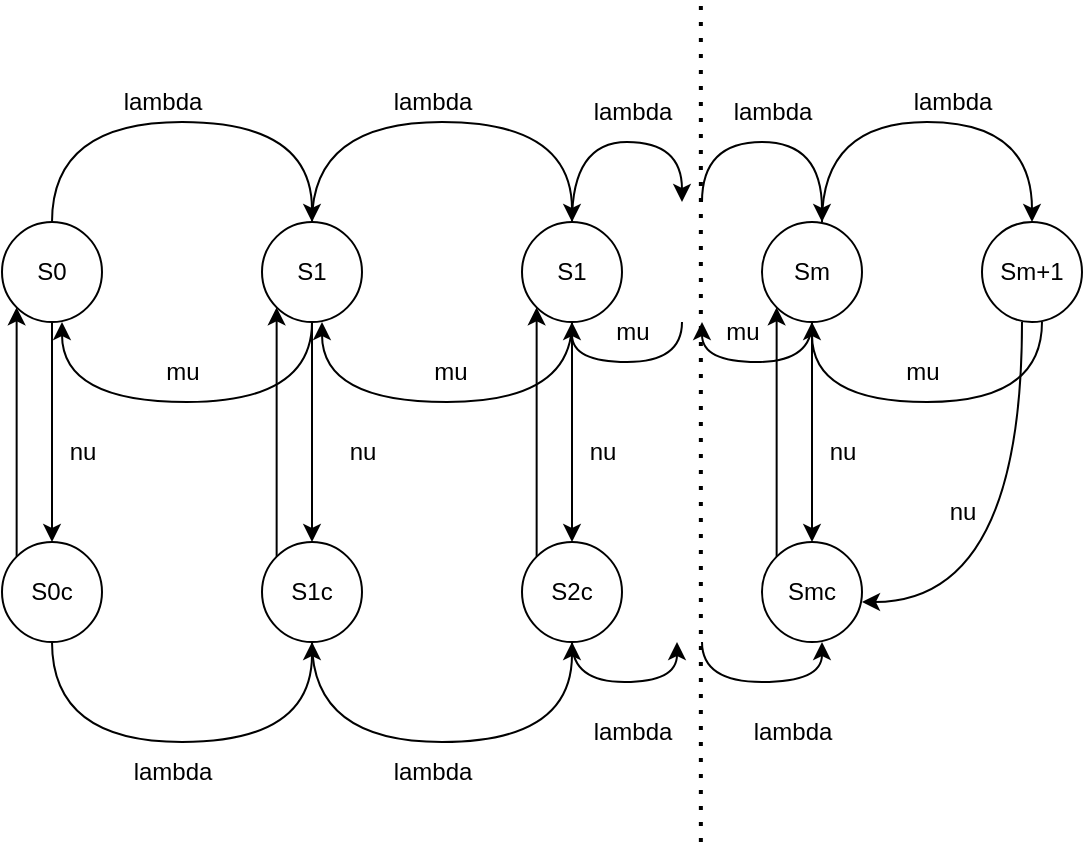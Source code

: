 <mxfile version="21.2.1" type="device">
  <diagram id="ukWSjx4N63VAxsGUq7Ln" name="Страница 1">
    <mxGraphModel dx="1098" dy="988" grid="1" gridSize="10" guides="1" tooltips="1" connect="1" arrows="1" fold="1" page="1" pageScale="1" pageWidth="827" pageHeight="1169" math="0" shadow="0">
      <root>
        <mxCell id="0" />
        <mxCell id="1" parent="0" />
        <mxCell id="KCfdwQUzuvsLnhtnv1O7-15" style="edgeStyle=elbowEdgeStyle;orthogonalLoop=1;jettySize=auto;html=1;exitX=0.5;exitY=0;exitDx=0;exitDy=0;entryX=0.5;entryY=0;entryDx=0;entryDy=0;elbow=vertical;curved=1;" parent="1" source="KCfdwQUzuvsLnhtnv1O7-1" target="KCfdwQUzuvsLnhtnv1O7-2" edge="1">
          <mxGeometry relative="1" as="geometry">
            <Array as="points">
              <mxPoint x="300" y="120" />
            </Array>
          </mxGeometry>
        </mxCell>
        <mxCell id="KCfdwQUzuvsLnhtnv1O7-56" style="orthogonalLoop=1;jettySize=auto;elbow=vertical;html=1;exitX=0.5;exitY=1;exitDx=0;exitDy=0;entryX=0.5;entryY=0;entryDx=0;entryDy=0;" parent="1" source="KCfdwQUzuvsLnhtnv1O7-1" target="KCfdwQUzuvsLnhtnv1O7-6" edge="1">
          <mxGeometry relative="1" as="geometry" />
        </mxCell>
        <mxCell id="KCfdwQUzuvsLnhtnv1O7-1" value="S0" style="ellipse;whiteSpace=wrap;html=1;aspect=fixed;" parent="1" vertex="1">
          <mxGeometry x="190" y="170" width="50" height="50" as="geometry" />
        </mxCell>
        <mxCell id="KCfdwQUzuvsLnhtnv1O7-57" style="edgeStyle=elbowEdgeStyle;curved=1;orthogonalLoop=1;jettySize=auto;elbow=vertical;html=1;exitX=0.5;exitY=1;exitDx=0;exitDy=0;entryX=0.5;entryY=0;entryDx=0;entryDy=0;" parent="1" source="KCfdwQUzuvsLnhtnv1O7-2" target="KCfdwQUzuvsLnhtnv1O7-7" edge="1">
          <mxGeometry relative="1" as="geometry" />
        </mxCell>
        <mxCell id="KCfdwQUzuvsLnhtnv1O7-2" value="S1" style="ellipse;whiteSpace=wrap;html=1;aspect=fixed;" parent="1" vertex="1">
          <mxGeometry x="320" y="170" width="50" height="50" as="geometry" />
        </mxCell>
        <mxCell id="KCfdwQUzuvsLnhtnv1O7-58" style="edgeStyle=elbowEdgeStyle;curved=1;orthogonalLoop=1;jettySize=auto;elbow=vertical;html=1;exitX=0.5;exitY=1;exitDx=0;exitDy=0;entryX=0.5;entryY=0;entryDx=0;entryDy=0;" parent="1" source="KCfdwQUzuvsLnhtnv1O7-3" target="KCfdwQUzuvsLnhtnv1O7-8" edge="1">
          <mxGeometry relative="1" as="geometry" />
        </mxCell>
        <mxCell id="KCfdwQUzuvsLnhtnv1O7-3" value="S1" style="ellipse;whiteSpace=wrap;html=1;aspect=fixed;" parent="1" vertex="1">
          <mxGeometry x="450" y="170" width="50" height="50" as="geometry" />
        </mxCell>
        <mxCell id="KCfdwQUzuvsLnhtnv1O7-59" style="edgeStyle=elbowEdgeStyle;curved=1;orthogonalLoop=1;jettySize=auto;elbow=vertical;html=1;exitX=0.5;exitY=1;exitDx=0;exitDy=0;entryX=0.5;entryY=0;entryDx=0;entryDy=0;" parent="1" source="KCfdwQUzuvsLnhtnv1O7-4" target="KCfdwQUzuvsLnhtnv1O7-22" edge="1">
          <mxGeometry relative="1" as="geometry" />
        </mxCell>
        <mxCell id="KCfdwQUzuvsLnhtnv1O7-4" value="Sm" style="ellipse;whiteSpace=wrap;html=1;aspect=fixed;" parent="1" vertex="1">
          <mxGeometry x="570" y="170" width="50" height="50" as="geometry" />
        </mxCell>
        <mxCell id="KCfdwQUzuvsLnhtnv1O7-5" value="Sm+1" style="ellipse;whiteSpace=wrap;html=1;aspect=fixed;" parent="1" vertex="1">
          <mxGeometry x="680" y="170" width="50" height="50" as="geometry" />
        </mxCell>
        <mxCell id="KCfdwQUzuvsLnhtnv1O7-63" style="orthogonalLoop=1;jettySize=auto;elbow=vertical;html=1;exitX=0;exitY=0;exitDx=0;exitDy=0;entryX=0;entryY=1;entryDx=0;entryDy=0;" parent="1" source="KCfdwQUzuvsLnhtnv1O7-6" target="KCfdwQUzuvsLnhtnv1O7-1" edge="1">
          <mxGeometry relative="1" as="geometry">
            <mxPoint x="215" y="220" as="targetPoint" />
          </mxGeometry>
        </mxCell>
        <mxCell id="KCfdwQUzuvsLnhtnv1O7-6" value="S0c" style="ellipse;whiteSpace=wrap;html=1;aspect=fixed;" parent="1" vertex="1">
          <mxGeometry x="190" y="330" width="50" height="50" as="geometry" />
        </mxCell>
        <mxCell id="KCfdwQUzuvsLnhtnv1O7-62" style="edgeStyle=elbowEdgeStyle;curved=1;orthogonalLoop=1;jettySize=auto;elbow=vertical;html=1;exitX=0;exitY=0;exitDx=0;exitDy=0;entryX=0;entryY=1;entryDx=0;entryDy=0;" parent="1" source="KCfdwQUzuvsLnhtnv1O7-7" target="KCfdwQUzuvsLnhtnv1O7-2" edge="1">
          <mxGeometry relative="1" as="geometry" />
        </mxCell>
        <mxCell id="KCfdwQUzuvsLnhtnv1O7-7" value="S1c" style="ellipse;whiteSpace=wrap;html=1;aspect=fixed;" parent="1" vertex="1">
          <mxGeometry x="320" y="330" width="50" height="50" as="geometry" />
        </mxCell>
        <mxCell id="KCfdwQUzuvsLnhtnv1O7-61" style="orthogonalLoop=1;jettySize=auto;elbow=vertical;html=1;exitX=0;exitY=0;exitDx=0;exitDy=0;entryX=0;entryY=1;entryDx=0;entryDy=0;" parent="1" source="KCfdwQUzuvsLnhtnv1O7-8" target="KCfdwQUzuvsLnhtnv1O7-3" edge="1">
          <mxGeometry relative="1" as="geometry">
            <mxPoint x="461" y="220" as="targetPoint" />
          </mxGeometry>
        </mxCell>
        <mxCell id="KCfdwQUzuvsLnhtnv1O7-8" value="S2c" style="ellipse;whiteSpace=wrap;html=1;aspect=fixed;" parent="1" vertex="1">
          <mxGeometry x="450" y="330" width="50" height="50" as="geometry" />
        </mxCell>
        <mxCell id="KCfdwQUzuvsLnhtnv1O7-9" value="" style="endArrow=none;dashed=1;html=1;dashPattern=1 3;strokeWidth=2;rounded=0;" parent="1" edge="1">
          <mxGeometry width="50" height="50" relative="1" as="geometry">
            <mxPoint x="539.43" y="480" as="sourcePoint" />
            <mxPoint x="539.43" y="60" as="targetPoint" />
          </mxGeometry>
        </mxCell>
        <mxCell id="KCfdwQUzuvsLnhtnv1O7-16" style="edgeStyle=elbowEdgeStyle;orthogonalLoop=1;jettySize=auto;html=1;exitX=0.5;exitY=0;exitDx=0;exitDy=0;entryX=0.5;entryY=0;entryDx=0;entryDy=0;elbow=vertical;curved=1;" parent="1" source="KCfdwQUzuvsLnhtnv1O7-2" target="KCfdwQUzuvsLnhtnv1O7-3" edge="1">
          <mxGeometry relative="1" as="geometry">
            <mxPoint x="360" y="170" as="sourcePoint" />
            <mxPoint x="500" y="170" as="targetPoint" />
            <Array as="points">
              <mxPoint x="445" y="120" />
            </Array>
          </mxGeometry>
        </mxCell>
        <mxCell id="KCfdwQUzuvsLnhtnv1O7-17" style="edgeStyle=elbowEdgeStyle;orthogonalLoop=1;jettySize=auto;html=1;elbow=vertical;curved=1;" parent="1" edge="1">
          <mxGeometry relative="1" as="geometry">
            <mxPoint x="540" y="160" as="sourcePoint" />
            <mxPoint x="600" y="170" as="targetPoint" />
            <Array as="points">
              <mxPoint x="570" y="130" />
            </Array>
          </mxGeometry>
        </mxCell>
        <mxCell id="KCfdwQUzuvsLnhtnv1O7-18" style="edgeStyle=elbowEdgeStyle;orthogonalLoop=1;jettySize=auto;html=1;exitX=0.5;exitY=0;exitDx=0;exitDy=0;entryX=0.5;entryY=0;entryDx=0;entryDy=0;elbow=vertical;curved=1;" parent="1" target="KCfdwQUzuvsLnhtnv1O7-5" edge="1">
          <mxGeometry relative="1" as="geometry">
            <mxPoint x="600" y="170" as="sourcePoint" />
            <mxPoint x="740" y="170" as="targetPoint" />
            <Array as="points">
              <mxPoint x="670" y="120" />
            </Array>
          </mxGeometry>
        </mxCell>
        <mxCell id="KCfdwQUzuvsLnhtnv1O7-19" style="edgeStyle=elbowEdgeStyle;orthogonalLoop=1;jettySize=auto;html=1;elbow=vertical;curved=1;entryX=0.5;entryY=1;entryDx=0;entryDy=0;" parent="1" target="KCfdwQUzuvsLnhtnv1O7-4" edge="1">
          <mxGeometry relative="1" as="geometry">
            <mxPoint x="710" y="220" as="sourcePoint" />
            <mxPoint x="620" y="230" as="targetPoint" />
            <Array as="points">
              <mxPoint x="700" y="260" />
            </Array>
          </mxGeometry>
        </mxCell>
        <mxCell id="KCfdwQUzuvsLnhtnv1O7-20" style="edgeStyle=elbowEdgeStyle;orthogonalLoop=1;jettySize=auto;html=1;elbow=vertical;curved=1;entryX=0.5;entryY=1;entryDx=0;entryDy=0;exitX=0.5;exitY=1;exitDx=0;exitDy=0;" parent="1" source="KCfdwQUzuvsLnhtnv1O7-6" target="KCfdwQUzuvsLnhtnv1O7-7" edge="1">
          <mxGeometry relative="1" as="geometry">
            <mxPoint x="190" y="390" as="sourcePoint" />
            <mxPoint x="210" y="380" as="targetPoint" />
            <Array as="points">
              <mxPoint x="280" y="430" />
              <mxPoint x="440" y="440" />
            </Array>
          </mxGeometry>
        </mxCell>
        <mxCell id="KCfdwQUzuvsLnhtnv1O7-21" style="edgeStyle=elbowEdgeStyle;orthogonalLoop=1;jettySize=auto;html=1;elbow=vertical;curved=1;entryX=0.5;entryY=1;entryDx=0;entryDy=0;exitX=0.5;exitY=1;exitDx=0;exitDy=0;" parent="1" source="KCfdwQUzuvsLnhtnv1O7-7" target="KCfdwQUzuvsLnhtnv1O7-8" edge="1">
          <mxGeometry relative="1" as="geometry">
            <mxPoint x="350" y="390" as="sourcePoint" />
            <mxPoint x="490" y="430" as="targetPoint" />
            <Array as="points">
              <mxPoint x="410" y="430" />
              <mxPoint x="574" y="440" />
            </Array>
          </mxGeometry>
        </mxCell>
        <mxCell id="KCfdwQUzuvsLnhtnv1O7-60" style="edgeStyle=elbowEdgeStyle;curved=1;orthogonalLoop=1;jettySize=auto;elbow=vertical;html=1;exitX=0;exitY=0;exitDx=0;exitDy=0;entryX=0;entryY=1;entryDx=0;entryDy=0;" parent="1" source="KCfdwQUzuvsLnhtnv1O7-22" target="KCfdwQUzuvsLnhtnv1O7-4" edge="1">
          <mxGeometry relative="1" as="geometry">
            <mxPoint x="584" y="210" as="targetPoint" />
          </mxGeometry>
        </mxCell>
        <mxCell id="KCfdwQUzuvsLnhtnv1O7-22" value="Smc" style="ellipse;whiteSpace=wrap;html=1;aspect=fixed;" parent="1" vertex="1">
          <mxGeometry x="570" y="330" width="50" height="50" as="geometry" />
        </mxCell>
        <mxCell id="KCfdwQUzuvsLnhtnv1O7-23" style="edgeStyle=elbowEdgeStyle;orthogonalLoop=1;jettySize=auto;html=1;elbow=vertical;curved=1;entryX=0.5;entryY=1;entryDx=0;entryDy=0;exitX=0.5;exitY=1;exitDx=0;exitDy=0;" parent="1" source="KCfdwQUzuvsLnhtnv1O7-3" edge="1">
          <mxGeometry relative="1" as="geometry">
            <mxPoint x="465" y="220" as="sourcePoint" />
            <mxPoint x="350" y="220" as="targetPoint" />
            <Array as="points">
              <mxPoint x="455" y="260" />
            </Array>
          </mxGeometry>
        </mxCell>
        <mxCell id="KCfdwQUzuvsLnhtnv1O7-24" style="edgeStyle=elbowEdgeStyle;orthogonalLoop=1;jettySize=auto;html=1;elbow=vertical;curved=1;exitX=0.5;exitY=1;exitDx=0;exitDy=0;" parent="1" source="KCfdwQUzuvsLnhtnv1O7-2" edge="1">
          <mxGeometry relative="1" as="geometry">
            <mxPoint x="335" y="220" as="sourcePoint" />
            <mxPoint x="220" y="220" as="targetPoint" />
            <Array as="points">
              <mxPoint x="325" y="260" />
            </Array>
          </mxGeometry>
        </mxCell>
        <mxCell id="KCfdwQUzuvsLnhtnv1O7-25" style="edgeStyle=elbowEdgeStyle;orthogonalLoop=1;jettySize=auto;html=1;elbow=vertical;curved=1;" parent="1" edge="1">
          <mxGeometry relative="1" as="geometry">
            <mxPoint x="540" y="380" as="sourcePoint" />
            <mxPoint x="600" y="380" as="targetPoint" />
            <Array as="points">
              <mxPoint x="570" y="400" />
            </Array>
          </mxGeometry>
        </mxCell>
        <mxCell id="KCfdwQUzuvsLnhtnv1O7-26" style="edgeStyle=orthogonalEdgeStyle;orthogonalLoop=1;jettySize=auto;html=1;elbow=vertical;curved=1;" parent="1" edge="1">
          <mxGeometry relative="1" as="geometry">
            <mxPoint x="700" y="220" as="sourcePoint" />
            <mxPoint x="620" y="360" as="targetPoint" />
            <Array as="points">
              <mxPoint x="700" y="360" />
            </Array>
          </mxGeometry>
        </mxCell>
        <mxCell id="KCfdwQUzuvsLnhtnv1O7-28" style="edgeStyle=elbowEdgeStyle;orthogonalLoop=1;jettySize=auto;html=1;elbow=vertical;curved=1;exitX=0.5;exitY=1;exitDx=0;exitDy=0;" parent="1" source="KCfdwQUzuvsLnhtnv1O7-4" edge="1">
          <mxGeometry relative="1" as="geometry">
            <mxPoint x="590" y="220" as="sourcePoint" />
            <mxPoint x="540" y="220" as="targetPoint" />
            <Array as="points">
              <mxPoint x="570" y="240" />
            </Array>
          </mxGeometry>
        </mxCell>
        <mxCell id="KCfdwQUzuvsLnhtnv1O7-30" style="edgeStyle=elbowEdgeStyle;orthogonalLoop=1;jettySize=auto;html=1;elbow=vertical;curved=1;exitX=0.5;exitY=0;exitDx=0;exitDy=0;" parent="1" source="KCfdwQUzuvsLnhtnv1O7-3" edge="1">
          <mxGeometry relative="1" as="geometry">
            <mxPoint x="480" y="170" as="sourcePoint" />
            <mxPoint x="530" y="160" as="targetPoint" />
            <Array as="points">
              <mxPoint x="510" y="130" />
            </Array>
          </mxGeometry>
        </mxCell>
        <mxCell id="KCfdwQUzuvsLnhtnv1O7-31" style="edgeStyle=elbowEdgeStyle;orthogonalLoop=1;jettySize=auto;html=1;elbow=vertical;curved=1;entryX=0.5;entryY=1;entryDx=0;entryDy=0;" parent="1" target="KCfdwQUzuvsLnhtnv1O7-3" edge="1">
          <mxGeometry relative="1" as="geometry">
            <mxPoint x="530" y="220" as="sourcePoint" />
            <mxPoint x="480" y="220" as="targetPoint" />
            <Array as="points">
              <mxPoint x="510" y="240" />
            </Array>
          </mxGeometry>
        </mxCell>
        <mxCell id="KCfdwQUzuvsLnhtnv1O7-32" style="edgeStyle=elbowEdgeStyle;orthogonalLoop=1;jettySize=auto;html=1;elbow=vertical;curved=1;exitX=0.5;exitY=1;exitDx=0;exitDy=0;" parent="1" source="KCfdwQUzuvsLnhtnv1O7-8" edge="1">
          <mxGeometry relative="1" as="geometry">
            <mxPoint x="470" y="380" as="sourcePoint" />
            <mxPoint x="527.5" y="380" as="targetPoint" />
            <Array as="points">
              <mxPoint x="487.5" y="400" />
              <mxPoint x="507.5" y="400" />
            </Array>
          </mxGeometry>
        </mxCell>
        <mxCell id="KCfdwQUzuvsLnhtnv1O7-47" value="lambda" style="text;html=1;align=center;verticalAlign=middle;resizable=0;points=[];autosize=1;strokeColor=none;fillColor=none;" parent="1" vertex="1">
          <mxGeometry x="240" y="95" width="60" height="30" as="geometry" />
        </mxCell>
        <mxCell id="KCfdwQUzuvsLnhtnv1O7-48" value="lambda" style="text;html=1;align=center;verticalAlign=middle;resizable=0;points=[];autosize=1;strokeColor=none;fillColor=none;" parent="1" vertex="1">
          <mxGeometry x="375" y="95" width="60" height="30" as="geometry" />
        </mxCell>
        <mxCell id="KCfdwQUzuvsLnhtnv1O7-49" value="lambda" style="text;html=1;align=center;verticalAlign=middle;resizable=0;points=[];autosize=1;strokeColor=none;fillColor=none;" parent="1" vertex="1">
          <mxGeometry x="475" y="100" width="60" height="30" as="geometry" />
        </mxCell>
        <mxCell id="KCfdwQUzuvsLnhtnv1O7-50" value="lambda" style="text;html=1;align=center;verticalAlign=middle;resizable=0;points=[];autosize=1;strokeColor=none;fillColor=none;" parent="1" vertex="1">
          <mxGeometry x="545" y="100" width="60" height="30" as="geometry" />
        </mxCell>
        <mxCell id="KCfdwQUzuvsLnhtnv1O7-51" value="lambda" style="text;html=1;align=center;verticalAlign=middle;resizable=0;points=[];autosize=1;strokeColor=none;fillColor=none;" parent="1" vertex="1">
          <mxGeometry x="635" y="95" width="60" height="30" as="geometry" />
        </mxCell>
        <mxCell id="KCfdwQUzuvsLnhtnv1O7-52" value="lambda" style="text;html=1;align=center;verticalAlign=middle;resizable=0;points=[];autosize=1;strokeColor=none;fillColor=none;" parent="1" vertex="1">
          <mxGeometry x="245" y="430" width="60" height="30" as="geometry" />
        </mxCell>
        <mxCell id="KCfdwQUzuvsLnhtnv1O7-53" value="lambda" style="text;html=1;align=center;verticalAlign=middle;resizable=0;points=[];autosize=1;strokeColor=none;fillColor=none;" parent="1" vertex="1">
          <mxGeometry x="375" y="430" width="60" height="30" as="geometry" />
        </mxCell>
        <mxCell id="KCfdwQUzuvsLnhtnv1O7-54" value="lambda" style="text;html=1;align=center;verticalAlign=middle;resizable=0;points=[];autosize=1;strokeColor=none;fillColor=none;" parent="1" vertex="1">
          <mxGeometry x="475" y="410" width="60" height="30" as="geometry" />
        </mxCell>
        <mxCell id="KCfdwQUzuvsLnhtnv1O7-55" value="lambda" style="text;html=1;align=center;verticalAlign=middle;resizable=0;points=[];autosize=1;strokeColor=none;fillColor=none;" parent="1" vertex="1">
          <mxGeometry x="555" y="410" width="60" height="30" as="geometry" />
        </mxCell>
        <mxCell id="KCfdwQUzuvsLnhtnv1O7-64" value="nu" style="text;html=1;align=center;verticalAlign=middle;resizable=0;points=[];autosize=1;strokeColor=none;fillColor=none;" parent="1" vertex="1">
          <mxGeometry x="210" y="270" width="40" height="30" as="geometry" />
        </mxCell>
        <mxCell id="KCfdwQUzuvsLnhtnv1O7-65" value="nu" style="text;html=1;align=center;verticalAlign=middle;resizable=0;points=[];autosize=1;strokeColor=none;fillColor=none;" parent="1" vertex="1">
          <mxGeometry x="350" y="270" width="40" height="30" as="geometry" />
        </mxCell>
        <mxCell id="KCfdwQUzuvsLnhtnv1O7-66" value="nu" style="text;html=1;align=center;verticalAlign=middle;resizable=0;points=[];autosize=1;strokeColor=none;fillColor=none;" parent="1" vertex="1">
          <mxGeometry x="470" y="270" width="40" height="30" as="geometry" />
        </mxCell>
        <mxCell id="KCfdwQUzuvsLnhtnv1O7-67" value="nu" style="text;html=1;align=center;verticalAlign=middle;resizable=0;points=[];autosize=1;strokeColor=none;fillColor=none;" parent="1" vertex="1">
          <mxGeometry x="590" y="270" width="40" height="30" as="geometry" />
        </mxCell>
        <mxCell id="KCfdwQUzuvsLnhtnv1O7-68" value="nu" style="text;html=1;align=center;verticalAlign=middle;resizable=0;points=[];autosize=1;strokeColor=none;fillColor=none;" parent="1" vertex="1">
          <mxGeometry x="650" y="300" width="40" height="30" as="geometry" />
        </mxCell>
        <mxCell id="KCfdwQUzuvsLnhtnv1O7-70" value="mu" style="text;html=1;align=center;verticalAlign=middle;resizable=0;points=[];autosize=1;strokeColor=none;fillColor=none;" parent="1" vertex="1">
          <mxGeometry x="260" y="230" width="40" height="30" as="geometry" />
        </mxCell>
        <mxCell id="KCfdwQUzuvsLnhtnv1O7-71" value="mu" style="text;html=1;align=center;verticalAlign=middle;resizable=0;points=[];autosize=1;strokeColor=none;fillColor=none;" parent="1" vertex="1">
          <mxGeometry x="394" y="230" width="40" height="30" as="geometry" />
        </mxCell>
        <mxCell id="KCfdwQUzuvsLnhtnv1O7-72" value="mu" style="text;html=1;align=center;verticalAlign=middle;resizable=0;points=[];autosize=1;strokeColor=none;fillColor=none;" parent="1" vertex="1">
          <mxGeometry x="485" y="210" width="40" height="30" as="geometry" />
        </mxCell>
        <mxCell id="KCfdwQUzuvsLnhtnv1O7-73" value="mu" style="text;html=1;align=center;verticalAlign=middle;resizable=0;points=[];autosize=1;strokeColor=none;fillColor=none;" parent="1" vertex="1">
          <mxGeometry x="540" y="210" width="40" height="30" as="geometry" />
        </mxCell>
        <mxCell id="KCfdwQUzuvsLnhtnv1O7-74" value="mu" style="text;html=1;align=center;verticalAlign=middle;resizable=0;points=[];autosize=1;strokeColor=none;fillColor=none;" parent="1" vertex="1">
          <mxGeometry x="630" y="230" width="40" height="30" as="geometry" />
        </mxCell>
      </root>
    </mxGraphModel>
  </diagram>
</mxfile>
